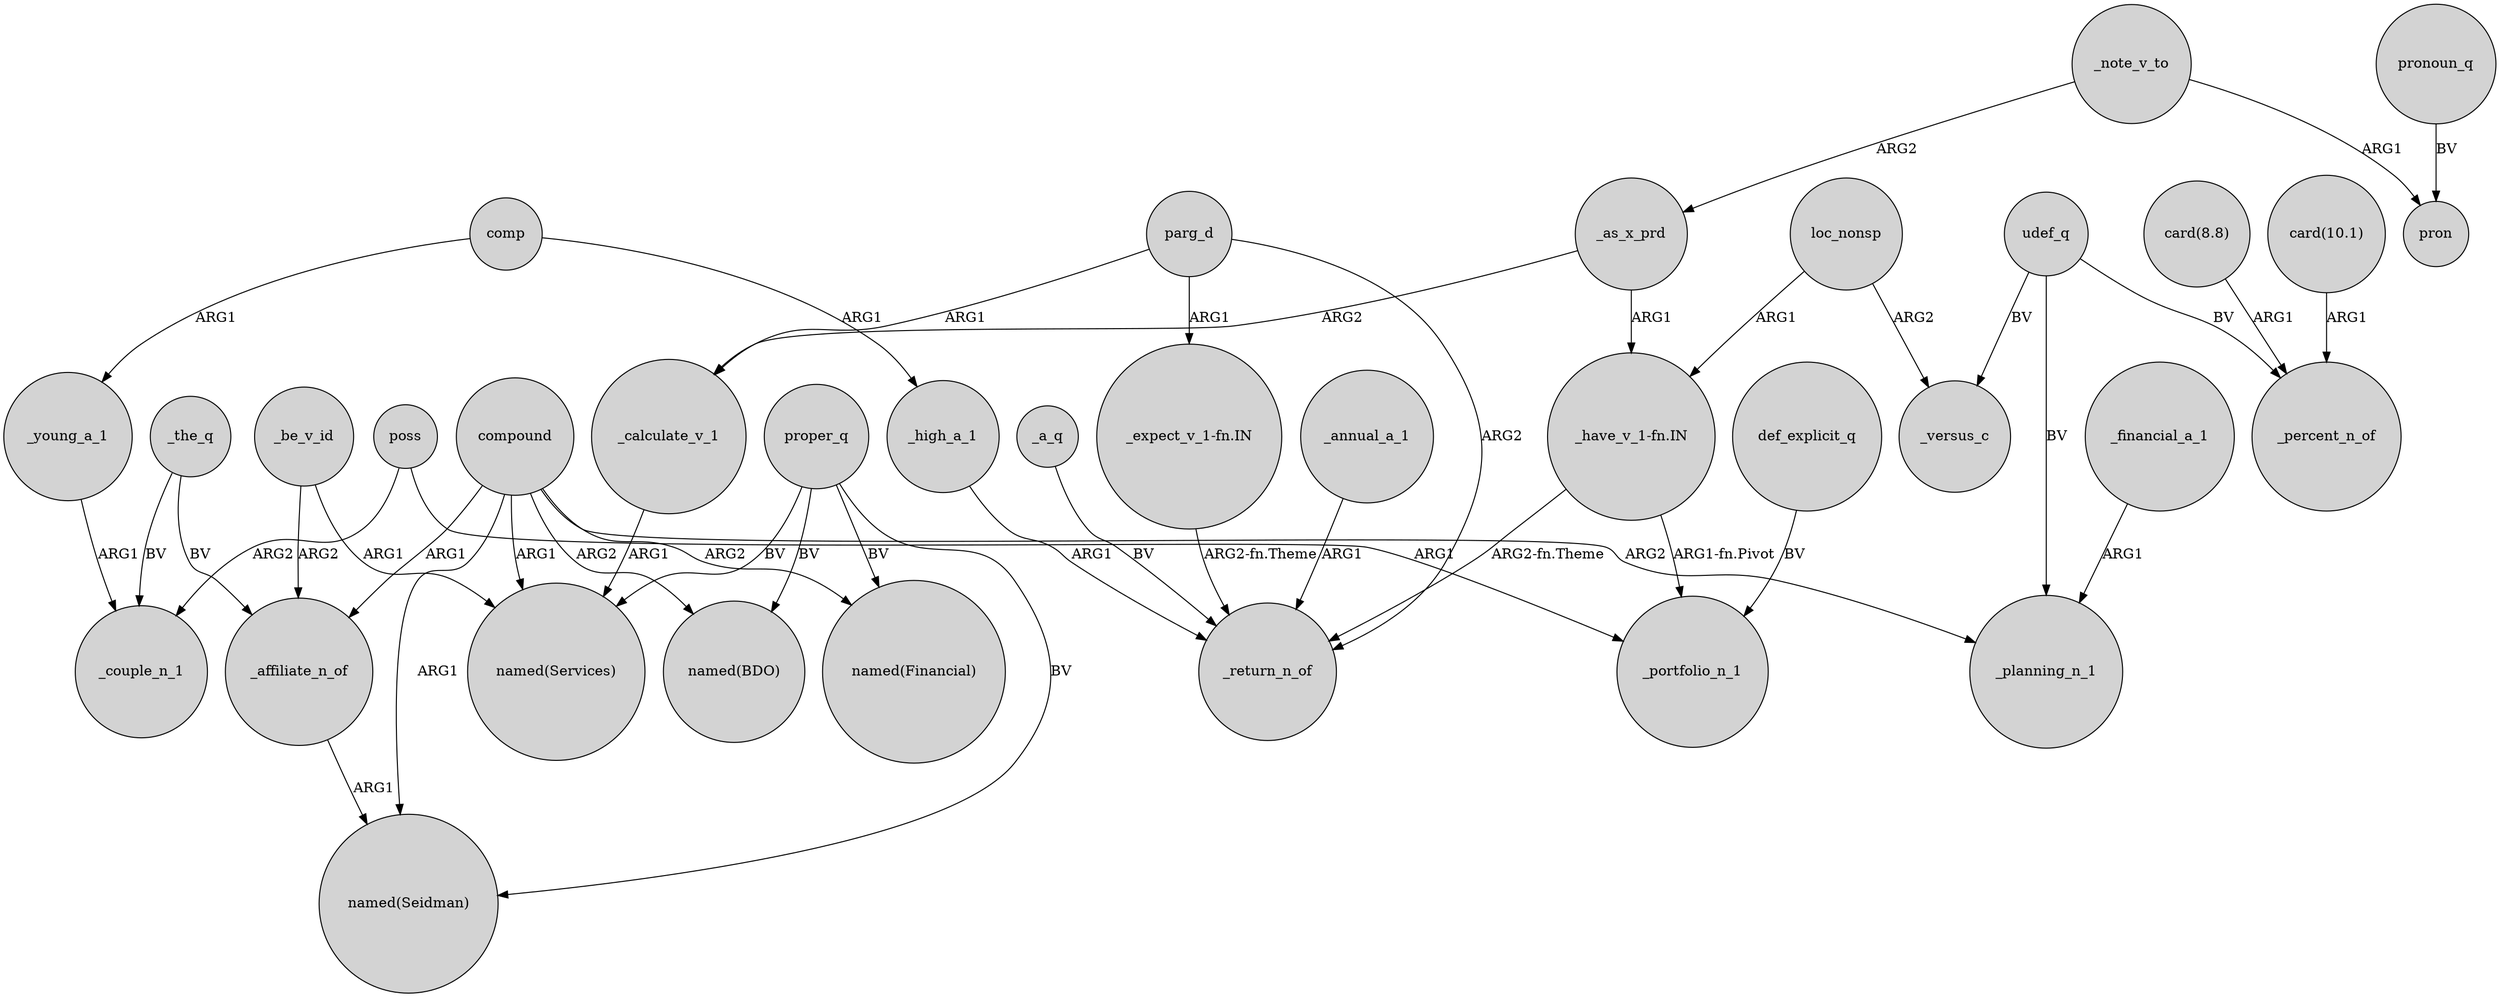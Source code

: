 digraph {
	node [shape=circle style=filled]
	poss -> _couple_n_1 [label=ARG2]
	_the_q -> _affiliate_n_of [label=BV]
	"_have_v_1-fn.IN" -> _return_n_of [label="ARG2-fn.Theme"]
	_as_x_prd -> _calculate_v_1 [label=ARG2]
	_the_q -> _couple_n_1 [label=BV]
	"_have_v_1-fn.IN" -> _portfolio_n_1 [label="ARG1-fn.Pivot"]
	compound -> "named(Financial)" [label=ARG2]
	compound -> "named(Services)" [label=ARG1]
	udef_q -> _planning_n_1 [label=BV]
	_calculate_v_1 -> "named(Services)" [label=ARG1]
	_note_v_to -> pron [label=ARG1]
	udef_q -> _versus_c [label=BV]
	_high_a_1 -> _return_n_of [label=ARG1]
	loc_nonsp -> _versus_c [label=ARG2]
	_young_a_1 -> _couple_n_1 [label=ARG1]
	_financial_a_1 -> _planning_n_1 [label=ARG1]
	comp -> _high_a_1 [label=ARG1]
	proper_q -> "named(Services)" [label=BV]
	poss -> _portfolio_n_1 [label=ARG1]
	def_explicit_q -> _portfolio_n_1 [label=BV]
	_affiliate_n_of -> "named(Seidman)" [label=ARG1]
	_a_q -> _return_n_of [label=BV]
	parg_d -> _calculate_v_1 [label=ARG1]
	"card(8.8)" -> _percent_n_of [label=ARG1]
	proper_q -> "named(Seidman)" [label=BV]
	pronoun_q -> pron [label=BV]
	proper_q -> "named(Financial)" [label=BV]
	_as_x_prd -> "_have_v_1-fn.IN" [label=ARG1]
	compound -> _affiliate_n_of [label=ARG1]
	parg_d -> "_expect_v_1-fn.IN" [label=ARG1]
	parg_d -> _return_n_of [label=ARG2]
	_be_v_id -> _affiliate_n_of [label=ARG2]
	comp -> _young_a_1 [label=ARG1]
	compound -> _planning_n_1 [label=ARG2]
	"_expect_v_1-fn.IN" -> _return_n_of [label="ARG2-fn.Theme"]
	compound -> "named(BDO)" [label=ARG2]
	udef_q -> _percent_n_of [label=BV]
	"card(10.1)" -> _percent_n_of [label=ARG1]
	proper_q -> "named(BDO)" [label=BV]
	_be_v_id -> "named(Services)" [label=ARG1]
	_note_v_to -> _as_x_prd [label=ARG2]
	compound -> "named(Seidman)" [label=ARG1]
	_annual_a_1 -> _return_n_of [label=ARG1]
	loc_nonsp -> "_have_v_1-fn.IN" [label=ARG1]
}
